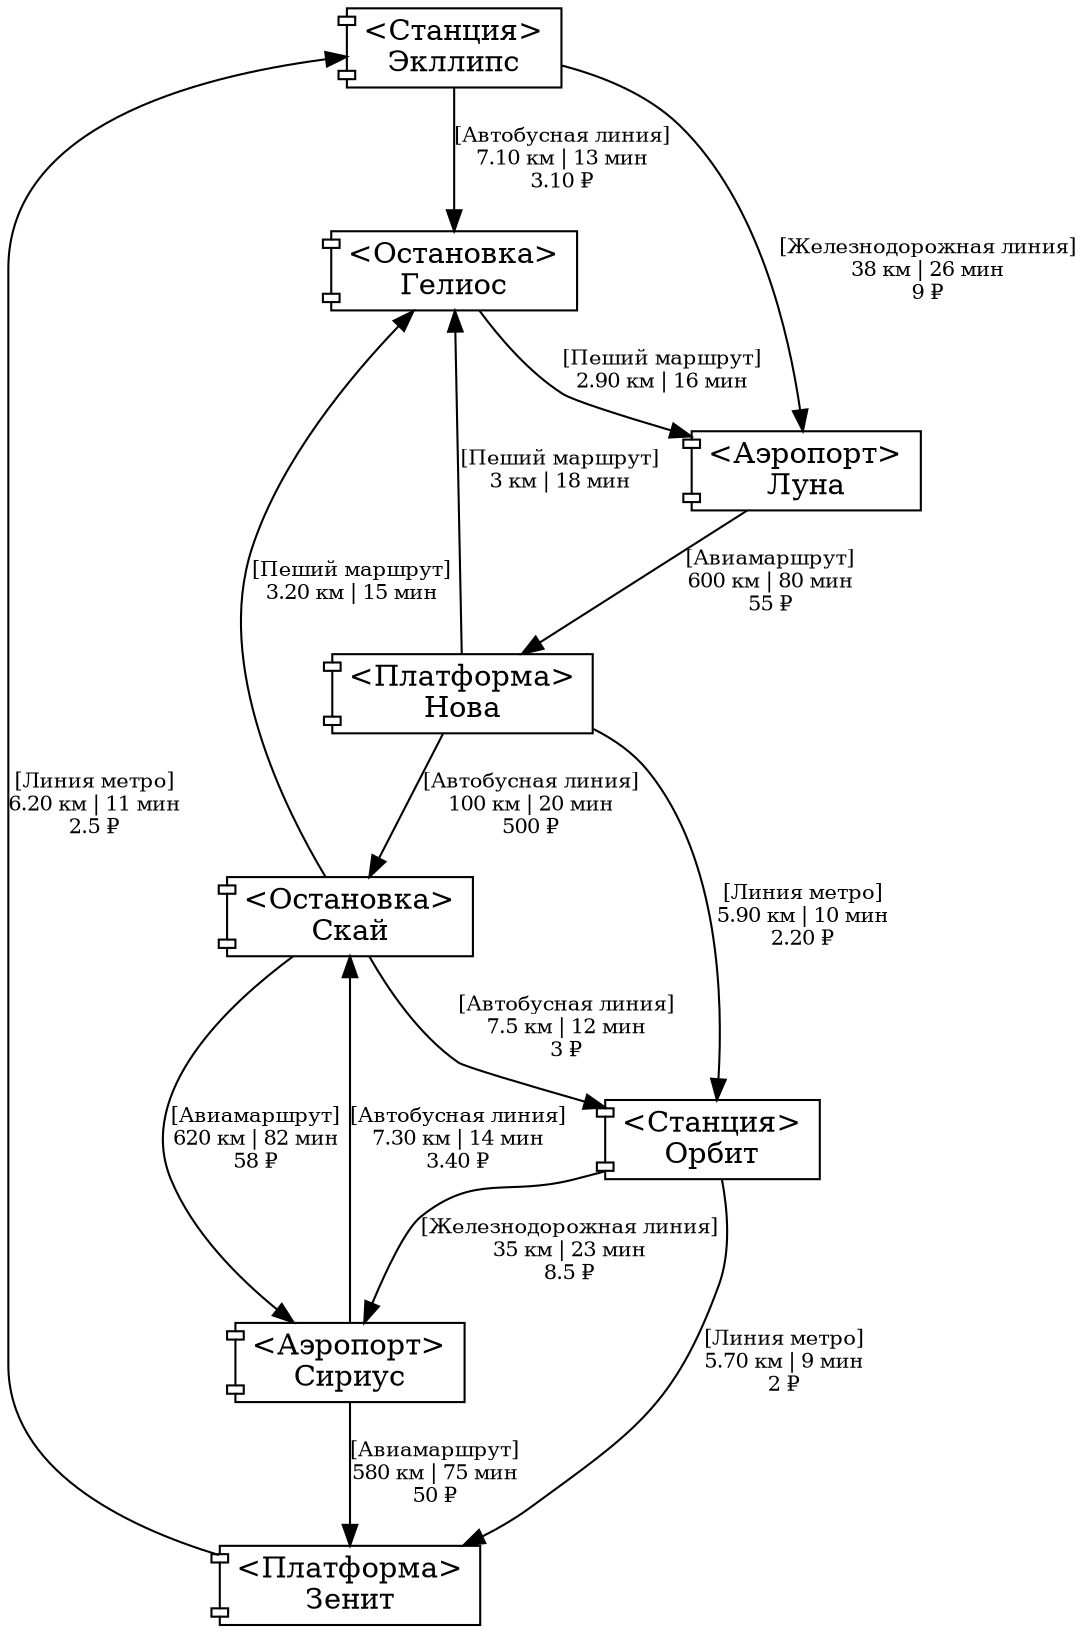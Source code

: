 digraph G {
    // Graph visualization generated by Graphviz
    0 [label="<Станция>
Экллипс", shape=component];
    1 [label="<Платформа>
Зенит", shape=component];
    2 [label="<Аэропорт>
Сириус", shape=component];
    3 [label="<Остановка>
Гелиос", shape=component];
    4 [label="<Станция>
Орбит", shape=component];
    5 [label="<Платформа>
Нова", shape=component];
    6 [label="<Аэропорт>
Луна", shape=component];
    7 [label="<Остановка>
Скай", shape=component];
    0 -> 3 [label="[Автобусная линия]
7.10 км | 13 мин
3.10 ₽", len=1.0, fontsize="10pt"];
    0 -> 6 [label="[Железнодорожная линия]
38 км | 26 мин
9 ₽", len=1.0, fontsize="10pt"];
    1 -> 0 [label="[Линия метро]
6.20 км | 11 мин
2.5 ₽", len=1.0, fontsize="10pt"];
    2 -> 1 [label="[Авиамаршрут]
580 км | 75 мин
50 ₽", len=1.0, fontsize="10pt"];
    2 -> 7 [label="[Автобусная линия]
7.30 км | 14 мин
3.40 ₽", len=1.0, fontsize="10pt"];
    3 -> 6 [label="[Пеший маршрут]
2.90 км | 16 мин", len=1.0, fontsize="10pt"];
    4 -> 2 [label="[Железнодорожная линия]
35 км | 23 мин
8.5 ₽", len=1.0, fontsize="10pt"];
    4 -> 1 [label="[Линия метро]
5.70 км | 9 мин
2 ₽", len=1.0, fontsize="10pt"];
    5 -> 4 [label="[Линия метро]
5.90 км | 10 мин
2.20 ₽", len=1.0, fontsize="10pt"];
    5 -> 3 [label="[Пеший маршрут]
3 км | 18 мин", len=1.0, fontsize="10pt"];
    5 -> 7 [label="[Автобусная линия]
100 км | 20 мин
500 ₽", len=1.0, fontsize="10pt"];
    6 -> 5 [label="[Авиамаршрут]
600 км | 80 мин
55 ₽", len=1.0, fontsize="10pt"];
    7 -> 4 [label="[Автобусная линия]
7.5 км | 12 мин
3 ₽", len=1.0, fontsize="10pt"];
    7 -> 3 [label="[Пеший маршрут]
3.20 км | 15 мин", len=1.0, fontsize="10pt"];
    7 -> 2 [label="[Авиамаршрут]
620 км | 82 мин
58 ₽", len=1.0, fontsize="10pt"];
}
